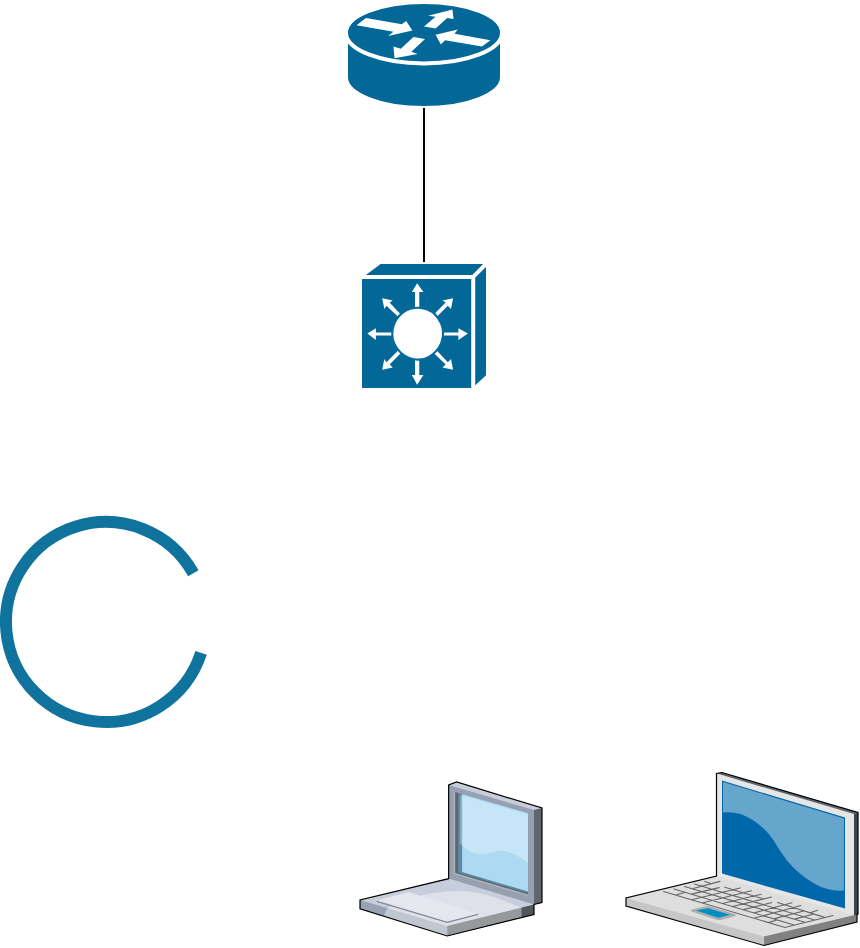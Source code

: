 <mxfile version="14.1.4" type="github">
  <diagram id="S5qjMrqGdSBxLy3tWfCV" name="Page-1">
    <mxGraphModel dx="1038" dy="548" grid="1" gridSize="10" guides="1" tooltips="1" connect="1" arrows="1" fold="1" page="1" pageScale="1" pageWidth="827" pageHeight="1169" math="0" shadow="0">
      <root>
        <mxCell id="0" />
        <mxCell id="1" parent="0" />
        <mxCell id="LPh6fumFLs1ODabheLUx-12" value="" style="shape=mxgraph.cisco.routers.router;html=1;pointerEvents=1;dashed=0;fillColor=#036897;strokeColor=#ffffff;strokeWidth=2;verticalLabelPosition=bottom;verticalAlign=top;align=center;outlineConnect=0;" vertex="1" parent="1">
          <mxGeometry x="340" y="550" width="78" height="53" as="geometry" />
        </mxCell>
        <mxCell id="LPh6fumFLs1ODabheLUx-13" value="" style="shape=mxgraph.cisco.switches.layer_3_switch;html=1;pointerEvents=1;dashed=0;fillColor=#036897;strokeColor=#ffffff;strokeWidth=2;verticalLabelPosition=bottom;verticalAlign=top;align=center;outlineConnect=0;" vertex="1" parent="1">
          <mxGeometry x="347" y="680" width="64" height="64" as="geometry" />
        </mxCell>
        <mxCell id="LPh6fumFLs1ODabheLUx-16" value="" style="endArrow=none;html=1;entryX=0.5;entryY=0;entryDx=0;entryDy=0;entryPerimeter=0;exitX=0.5;exitY=1;exitDx=0;exitDy=0;exitPerimeter=0;" edge="1" parent="1" source="LPh6fumFLs1ODabheLUx-12" target="LPh6fumFLs1ODabheLUx-13">
          <mxGeometry width="50" height="50" relative="1" as="geometry">
            <mxPoint x="390" y="560" as="sourcePoint" />
            <mxPoint x="440" y="510" as="targetPoint" />
          </mxGeometry>
        </mxCell>
        <mxCell id="LPh6fumFLs1ODabheLUx-17" value="" style="verticalLabelPosition=bottom;verticalAlign=top;html=1;shape=mxgraph.basic.arc;strokeColor=#10739E;strokeWidth=6;startAngle=0.3;endAngle=0.169;" vertex="1" parent="1">
          <mxGeometry x="170" y="810" width="100" height="100" as="geometry" />
        </mxCell>
        <mxCell id="LPh6fumFLs1ODabheLUx-39" value="" style="verticalLabelPosition=bottom;aspect=fixed;html=1;verticalAlign=top;strokeColor=none;align=center;outlineConnect=0;shape=mxgraph.citrix.laptop_1;" vertex="1" parent="1">
          <mxGeometry x="347" y="940" width="91" height="77" as="geometry" />
        </mxCell>
        <mxCell id="LPh6fumFLs1ODabheLUx-40" value="" style="verticalLabelPosition=bottom;aspect=fixed;html=1;verticalAlign=top;strokeColor=none;align=center;outlineConnect=0;shape=mxgraph.citrix.laptop_2;" vertex="1" parent="1">
          <mxGeometry x="480" y="935.25" width="116" height="86.5" as="geometry" />
        </mxCell>
      </root>
    </mxGraphModel>
  </diagram>
</mxfile>
